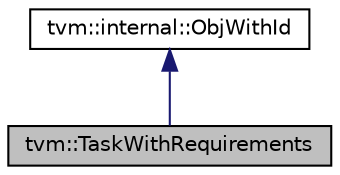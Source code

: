 digraph "tvm::TaskWithRequirements"
{
 // LATEX_PDF_SIZE
  edge [fontname="Helvetica",fontsize="10",labelfontname="Helvetica",labelfontsize="10"];
  node [fontname="Helvetica",fontsize="10",shape=record];
  Node1 [label="tvm::TaskWithRequirements",height=0.2,width=0.4,color="black", fillcolor="grey75", style="filled", fontcolor="black",tooltip=" "];
  Node2 -> Node1 [dir="back",color="midnightblue",fontsize="10",style="solid",fontname="Helvetica"];
  Node2 [label="tvm::internal::ObjWithId",height=0.2,width=0.4,color="black", fillcolor="white", style="filled",URL="$classtvm_1_1internal_1_1ObjWithId.html",tooltip=" "];
}

